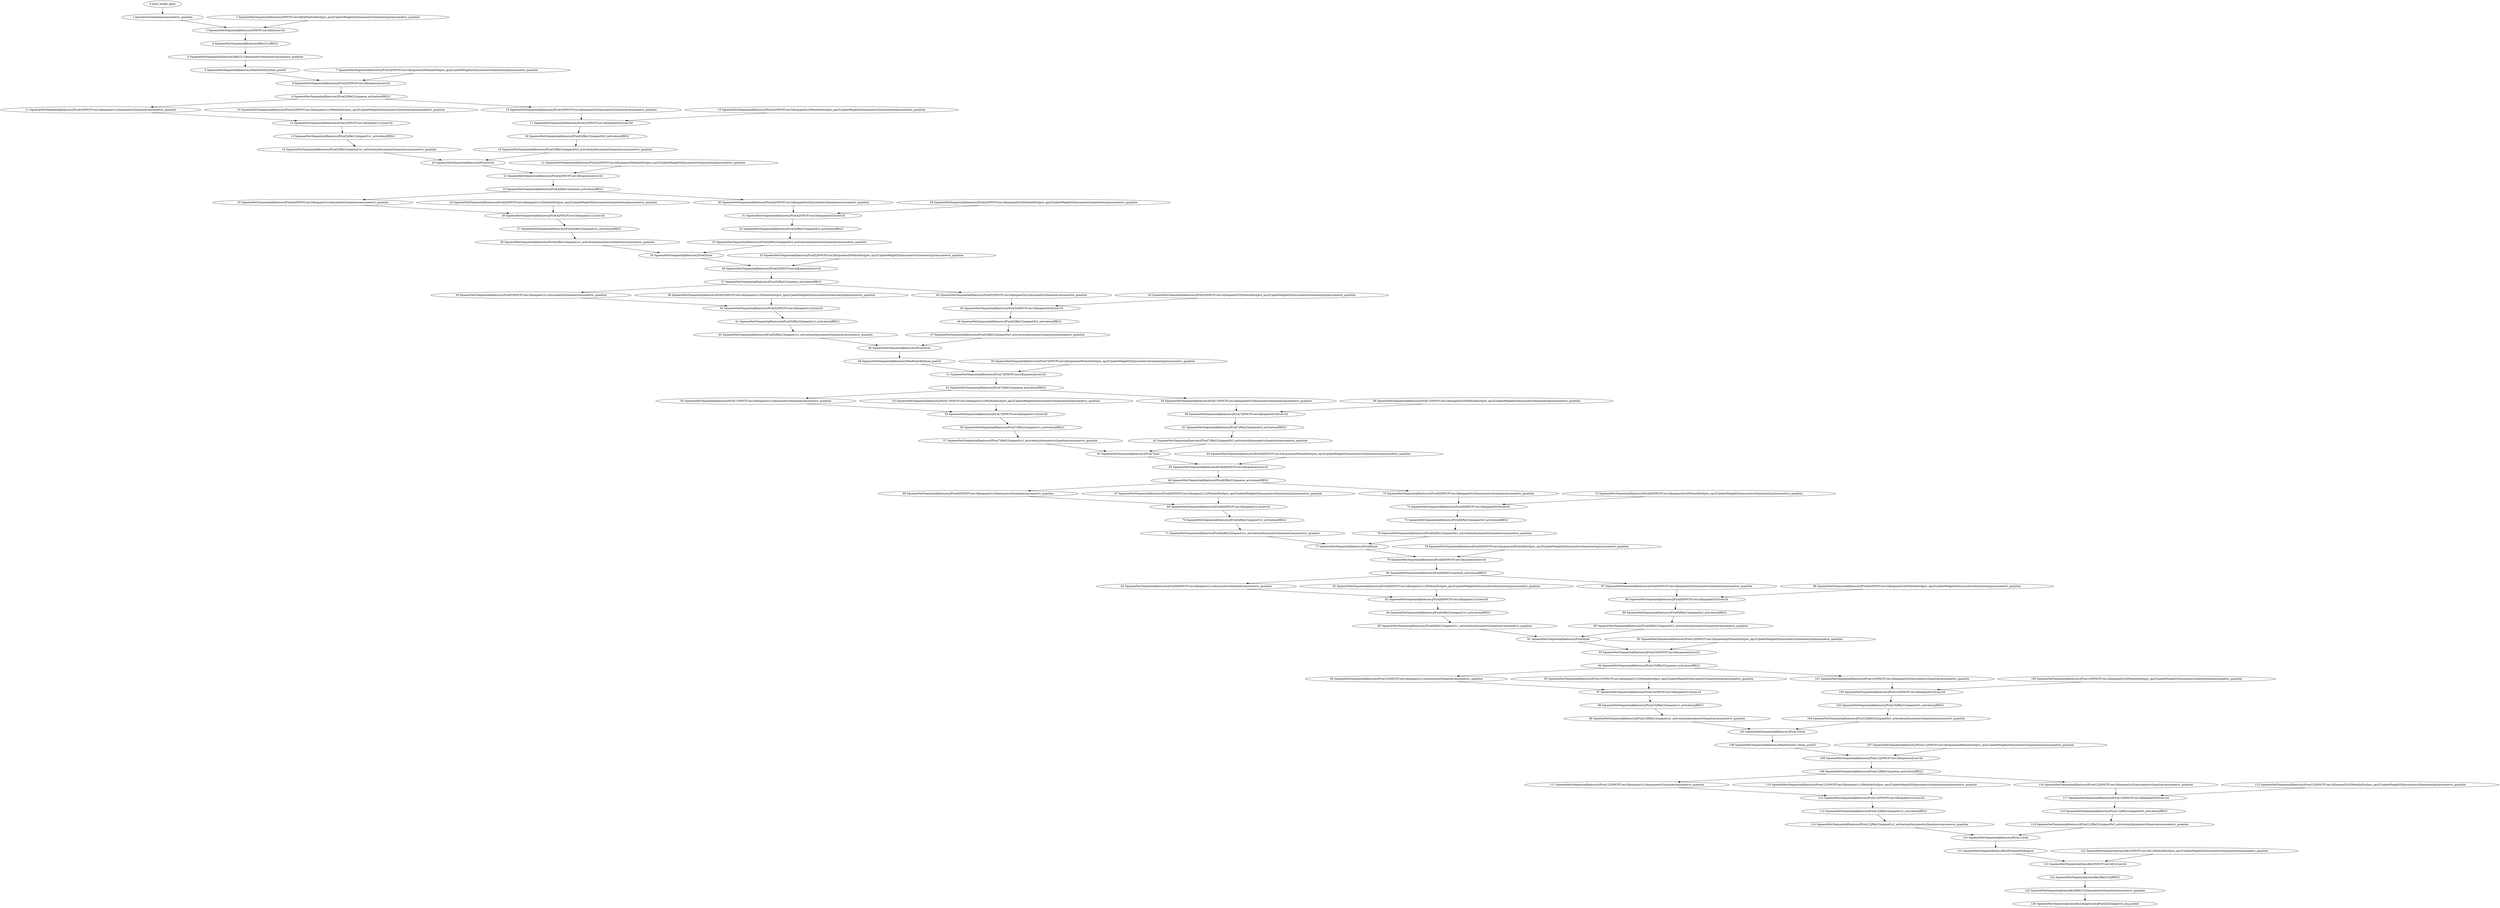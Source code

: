 strict digraph  {
"0 /nncf_model_input" [id=0, scope="", type=nncf_model_input];
"1 AsymmetricQuantizer/asymmetric_quantize" [id=1, scope=AsymmetricQuantizer, type=asymmetric_quantize];
"2 SqueezeNet/Sequential[features]/NNCFConv2d[0]/ModuleDict[pre_ops]/UpdateWeight[0]/AsymmetricQuantizer[op]/asymmetric_quantize" [id=2, scope="SqueezeNet/Sequential[features]/NNCFConv2d[0]/ModuleDict[pre_ops]/UpdateWeight[0]/AsymmetricQuantizer[op]", type=asymmetric_quantize];
"3 SqueezeNet/Sequential[features]/NNCFConv2d[0]/conv2d" [id=3, scope="SqueezeNet/Sequential[features]/NNCFConv2d[0]", type=conv2d];
"4 SqueezeNet/Sequential[features]/ReLU[1]/RELU" [id=4, scope="SqueezeNet/Sequential[features]/ReLU[1]", type=RELU];
"5 SqueezeNet/Sequential[features]/ReLU[1]/AsymmetricQuantizer/asymmetric_quantize" [id=5, scope="SqueezeNet/Sequential[features]/ReLU[1]/AsymmetricQuantizer", type=asymmetric_quantize];
"6 SqueezeNet/Sequential[features]/MaxPool2d[2]/max_pool2d" [id=6, scope="SqueezeNet/Sequential[features]/MaxPool2d[2]", type=max_pool2d];
"7 SqueezeNet/Sequential[features]/Fire[3]/NNCFConv2d[squeeze]/ModuleDict[pre_ops]/UpdateWeight[0]/AsymmetricQuantizer[op]/asymmetric_quantize" [id=7, scope="SqueezeNet/Sequential[features]/Fire[3]/NNCFConv2d[squeeze]/ModuleDict[pre_ops]/UpdateWeight[0]/AsymmetricQuantizer[op]", type=asymmetric_quantize];
"8 SqueezeNet/Sequential[features]/Fire[3]/NNCFConv2d[squeeze]/conv2d" [id=8, scope="SqueezeNet/Sequential[features]/Fire[3]/NNCFConv2d[squeeze]", type=conv2d];
"9 SqueezeNet/Sequential[features]/Fire[3]/ReLU[squeeze_activation]/RELU" [id=9, scope="SqueezeNet/Sequential[features]/Fire[3]/ReLU[squeeze_activation]", type=RELU];
"10 SqueezeNet/Sequential[features]/Fire[3]/NNCFConv2d[expand1x1]/ModuleDict[pre_ops]/UpdateWeight[0]/AsymmetricQuantizer[op]/asymmetric_quantize" [id=10, scope="SqueezeNet/Sequential[features]/Fire[3]/NNCFConv2d[expand1x1]/ModuleDict[pre_ops]/UpdateWeight[0]/AsymmetricQuantizer[op]", type=asymmetric_quantize];
"11 SqueezeNet/Sequential[features]/Fire[3]/NNCFConv2d[expand1x1]/AsymmetricQuantizer/asymmetric_quantize" [id=11, scope="SqueezeNet/Sequential[features]/Fire[3]/NNCFConv2d[expand1x1]/AsymmetricQuantizer", type=asymmetric_quantize];
"12 SqueezeNet/Sequential[features]/Fire[3]/NNCFConv2d[expand1x1]/conv2d" [id=12, scope="SqueezeNet/Sequential[features]/Fire[3]/NNCFConv2d[expand1x1]", type=conv2d];
"13 SqueezeNet/Sequential[features]/Fire[3]/ReLU[expand1x1_activation]/RELU" [id=13, scope="SqueezeNet/Sequential[features]/Fire[3]/ReLU[expand1x1_activation]", type=RELU];
"14 SqueezeNet/Sequential[features]/Fire[3]/ReLU[expand1x1_activation]/AsymmetricQuantizer/asymmetric_quantize" [id=14, scope="SqueezeNet/Sequential[features]/Fire[3]/ReLU[expand1x1_activation]/AsymmetricQuantizer", type=asymmetric_quantize];
"15 SqueezeNet/Sequential[features]/Fire[3]/NNCFConv2d[expand3x3]/ModuleDict[pre_ops]/UpdateWeight[0]/AsymmetricQuantizer[op]/asymmetric_quantize" [id=15, scope="SqueezeNet/Sequential[features]/Fire[3]/NNCFConv2d[expand3x3]/ModuleDict[pre_ops]/UpdateWeight[0]/AsymmetricQuantizer[op]", type=asymmetric_quantize];
"16 SqueezeNet/Sequential[features]/Fire[3]/NNCFConv2d[expand3x3]/AsymmetricQuantizer/asymmetric_quantize" [id=16, scope="SqueezeNet/Sequential[features]/Fire[3]/NNCFConv2d[expand3x3]/AsymmetricQuantizer", type=asymmetric_quantize];
"17 SqueezeNet/Sequential[features]/Fire[3]/NNCFConv2d[expand3x3]/conv2d" [id=17, scope="SqueezeNet/Sequential[features]/Fire[3]/NNCFConv2d[expand3x3]", type=conv2d];
"18 SqueezeNet/Sequential[features]/Fire[3]/ReLU[expand3x3_activation]/RELU" [id=18, scope="SqueezeNet/Sequential[features]/Fire[3]/ReLU[expand3x3_activation]", type=RELU];
"19 SqueezeNet/Sequential[features]/Fire[3]/ReLU[expand3x3_activation]/AsymmetricQuantizer/asymmetric_quantize" [id=19, scope="SqueezeNet/Sequential[features]/Fire[3]/ReLU[expand3x3_activation]/AsymmetricQuantizer", type=asymmetric_quantize];
"20 SqueezeNet/Sequential[features]/Fire[3]/cat" [id=20, scope="SqueezeNet/Sequential[features]/Fire[3]", type=cat];
"21 SqueezeNet/Sequential[features]/Fire[4]/NNCFConv2d[squeeze]/ModuleDict[pre_ops]/UpdateWeight[0]/AsymmetricQuantizer[op]/asymmetric_quantize" [id=21, scope="SqueezeNet/Sequential[features]/Fire[4]/NNCFConv2d[squeeze]/ModuleDict[pre_ops]/UpdateWeight[0]/AsymmetricQuantizer[op]", type=asymmetric_quantize];
"22 SqueezeNet/Sequential[features]/Fire[4]/NNCFConv2d[squeeze]/conv2d" [id=22, scope="SqueezeNet/Sequential[features]/Fire[4]/NNCFConv2d[squeeze]", type=conv2d];
"23 SqueezeNet/Sequential[features]/Fire[4]/ReLU[squeeze_activation]/RELU" [id=23, scope="SqueezeNet/Sequential[features]/Fire[4]/ReLU[squeeze_activation]", type=RELU];
"24 SqueezeNet/Sequential[features]/Fire[4]/NNCFConv2d[expand1x1]/ModuleDict[pre_ops]/UpdateWeight[0]/AsymmetricQuantizer[op]/asymmetric_quantize" [id=24, scope="SqueezeNet/Sequential[features]/Fire[4]/NNCFConv2d[expand1x1]/ModuleDict[pre_ops]/UpdateWeight[0]/AsymmetricQuantizer[op]", type=asymmetric_quantize];
"25 SqueezeNet/Sequential[features]/Fire[4]/NNCFConv2d[expand1x1]/AsymmetricQuantizer/asymmetric_quantize" [id=25, scope="SqueezeNet/Sequential[features]/Fire[4]/NNCFConv2d[expand1x1]/AsymmetricQuantizer", type=asymmetric_quantize];
"26 SqueezeNet/Sequential[features]/Fire[4]/NNCFConv2d[expand1x1]/conv2d" [id=26, scope="SqueezeNet/Sequential[features]/Fire[4]/NNCFConv2d[expand1x1]", type=conv2d];
"27 SqueezeNet/Sequential[features]/Fire[4]/ReLU[expand1x1_activation]/RELU" [id=27, scope="SqueezeNet/Sequential[features]/Fire[4]/ReLU[expand1x1_activation]", type=RELU];
"28 SqueezeNet/Sequential[features]/Fire[4]/ReLU[expand1x1_activation]/AsymmetricQuantizer/asymmetric_quantize" [id=28, scope="SqueezeNet/Sequential[features]/Fire[4]/ReLU[expand1x1_activation]/AsymmetricQuantizer", type=asymmetric_quantize];
"29 SqueezeNet/Sequential[features]/Fire[4]/NNCFConv2d[expand3x3]/ModuleDict[pre_ops]/UpdateWeight[0]/AsymmetricQuantizer[op]/asymmetric_quantize" [id=29, scope="SqueezeNet/Sequential[features]/Fire[4]/NNCFConv2d[expand3x3]/ModuleDict[pre_ops]/UpdateWeight[0]/AsymmetricQuantizer[op]", type=asymmetric_quantize];
"30 SqueezeNet/Sequential[features]/Fire[4]/NNCFConv2d[expand3x3]/AsymmetricQuantizer/asymmetric_quantize" [id=30, scope="SqueezeNet/Sequential[features]/Fire[4]/NNCFConv2d[expand3x3]/AsymmetricQuantizer", type=asymmetric_quantize];
"31 SqueezeNet/Sequential[features]/Fire[4]/NNCFConv2d[expand3x3]/conv2d" [id=31, scope="SqueezeNet/Sequential[features]/Fire[4]/NNCFConv2d[expand3x3]", type=conv2d];
"32 SqueezeNet/Sequential[features]/Fire[4]/ReLU[expand3x3_activation]/RELU" [id=32, scope="SqueezeNet/Sequential[features]/Fire[4]/ReLU[expand3x3_activation]", type=RELU];
"33 SqueezeNet/Sequential[features]/Fire[4]/ReLU[expand3x3_activation]/AsymmetricQuantizer/asymmetric_quantize" [id=33, scope="SqueezeNet/Sequential[features]/Fire[4]/ReLU[expand3x3_activation]/AsymmetricQuantizer", type=asymmetric_quantize];
"34 SqueezeNet/Sequential[features]/Fire[4]/cat" [id=34, scope="SqueezeNet/Sequential[features]/Fire[4]", type=cat];
"35 SqueezeNet/Sequential[features]/Fire[5]/NNCFConv2d[squeeze]/ModuleDict[pre_ops]/UpdateWeight[0]/AsymmetricQuantizer[op]/asymmetric_quantize" [id=35, scope="SqueezeNet/Sequential[features]/Fire[5]/NNCFConv2d[squeeze]/ModuleDict[pre_ops]/UpdateWeight[0]/AsymmetricQuantizer[op]", type=asymmetric_quantize];
"36 SqueezeNet/Sequential[features]/Fire[5]/NNCFConv2d[squeeze]/conv2d" [id=36, scope="SqueezeNet/Sequential[features]/Fire[5]/NNCFConv2d[squeeze]", type=conv2d];
"37 SqueezeNet/Sequential[features]/Fire[5]/ReLU[squeeze_activation]/RELU" [id=37, scope="SqueezeNet/Sequential[features]/Fire[5]/ReLU[squeeze_activation]", type=RELU];
"38 SqueezeNet/Sequential[features]/Fire[5]/NNCFConv2d[expand1x1]/ModuleDict[pre_ops]/UpdateWeight[0]/AsymmetricQuantizer[op]/asymmetric_quantize" [id=38, scope="SqueezeNet/Sequential[features]/Fire[5]/NNCFConv2d[expand1x1]/ModuleDict[pre_ops]/UpdateWeight[0]/AsymmetricQuantizer[op]", type=asymmetric_quantize];
"39 SqueezeNet/Sequential[features]/Fire[5]/NNCFConv2d[expand1x1]/AsymmetricQuantizer/asymmetric_quantize" [id=39, scope="SqueezeNet/Sequential[features]/Fire[5]/NNCFConv2d[expand1x1]/AsymmetricQuantizer", type=asymmetric_quantize];
"40 SqueezeNet/Sequential[features]/Fire[5]/NNCFConv2d[expand1x1]/conv2d" [id=40, scope="SqueezeNet/Sequential[features]/Fire[5]/NNCFConv2d[expand1x1]", type=conv2d];
"41 SqueezeNet/Sequential[features]/Fire[5]/ReLU[expand1x1_activation]/RELU" [id=41, scope="SqueezeNet/Sequential[features]/Fire[5]/ReLU[expand1x1_activation]", type=RELU];
"42 SqueezeNet/Sequential[features]/Fire[5]/ReLU[expand1x1_activation]/AsymmetricQuantizer/asymmetric_quantize" [id=42, scope="SqueezeNet/Sequential[features]/Fire[5]/ReLU[expand1x1_activation]/AsymmetricQuantizer", type=asymmetric_quantize];
"43 SqueezeNet/Sequential[features]/Fire[5]/NNCFConv2d[expand3x3]/ModuleDict[pre_ops]/UpdateWeight[0]/AsymmetricQuantizer[op]/asymmetric_quantize" [id=43, scope="SqueezeNet/Sequential[features]/Fire[5]/NNCFConv2d[expand3x3]/ModuleDict[pre_ops]/UpdateWeight[0]/AsymmetricQuantizer[op]", type=asymmetric_quantize];
"44 SqueezeNet/Sequential[features]/Fire[5]/NNCFConv2d[expand3x3]/AsymmetricQuantizer/asymmetric_quantize" [id=44, scope="SqueezeNet/Sequential[features]/Fire[5]/NNCFConv2d[expand3x3]/AsymmetricQuantizer", type=asymmetric_quantize];
"45 SqueezeNet/Sequential[features]/Fire[5]/NNCFConv2d[expand3x3]/conv2d" [id=45, scope="SqueezeNet/Sequential[features]/Fire[5]/NNCFConv2d[expand3x3]", type=conv2d];
"46 SqueezeNet/Sequential[features]/Fire[5]/ReLU[expand3x3_activation]/RELU" [id=46, scope="SqueezeNet/Sequential[features]/Fire[5]/ReLU[expand3x3_activation]", type=RELU];
"47 SqueezeNet/Sequential[features]/Fire[5]/ReLU[expand3x3_activation]/AsymmetricQuantizer/asymmetric_quantize" [id=47, scope="SqueezeNet/Sequential[features]/Fire[5]/ReLU[expand3x3_activation]/AsymmetricQuantizer", type=asymmetric_quantize];
"48 SqueezeNet/Sequential[features]/Fire[5]/cat" [id=48, scope="SqueezeNet/Sequential[features]/Fire[5]", type=cat];
"49 SqueezeNet/Sequential[features]/MaxPool2d[6]/max_pool2d" [id=49, scope="SqueezeNet/Sequential[features]/MaxPool2d[6]", type=max_pool2d];
"50 SqueezeNet/Sequential[features]/Fire[7]/NNCFConv2d[squeeze]/ModuleDict[pre_ops]/UpdateWeight[0]/AsymmetricQuantizer[op]/asymmetric_quantize" [id=50, scope="SqueezeNet/Sequential[features]/Fire[7]/NNCFConv2d[squeeze]/ModuleDict[pre_ops]/UpdateWeight[0]/AsymmetricQuantizer[op]", type=asymmetric_quantize];
"51 SqueezeNet/Sequential[features]/Fire[7]/NNCFConv2d[squeeze]/conv2d" [id=51, scope="SqueezeNet/Sequential[features]/Fire[7]/NNCFConv2d[squeeze]", type=conv2d];
"52 SqueezeNet/Sequential[features]/Fire[7]/ReLU[squeeze_activation]/RELU" [id=52, scope="SqueezeNet/Sequential[features]/Fire[7]/ReLU[squeeze_activation]", type=RELU];
"53 SqueezeNet/Sequential[features]/Fire[7]/NNCFConv2d[expand1x1]/ModuleDict[pre_ops]/UpdateWeight[0]/AsymmetricQuantizer[op]/asymmetric_quantize" [id=53, scope="SqueezeNet/Sequential[features]/Fire[7]/NNCFConv2d[expand1x1]/ModuleDict[pre_ops]/UpdateWeight[0]/AsymmetricQuantizer[op]", type=asymmetric_quantize];
"54 SqueezeNet/Sequential[features]/Fire[7]/NNCFConv2d[expand1x1]/AsymmetricQuantizer/asymmetric_quantize" [id=54, scope="SqueezeNet/Sequential[features]/Fire[7]/NNCFConv2d[expand1x1]/AsymmetricQuantizer", type=asymmetric_quantize];
"55 SqueezeNet/Sequential[features]/Fire[7]/NNCFConv2d[expand1x1]/conv2d" [id=55, scope="SqueezeNet/Sequential[features]/Fire[7]/NNCFConv2d[expand1x1]", type=conv2d];
"56 SqueezeNet/Sequential[features]/Fire[7]/ReLU[expand1x1_activation]/RELU" [id=56, scope="SqueezeNet/Sequential[features]/Fire[7]/ReLU[expand1x1_activation]", type=RELU];
"57 SqueezeNet/Sequential[features]/Fire[7]/ReLU[expand1x1_activation]/AsymmetricQuantizer/asymmetric_quantize" [id=57, scope="SqueezeNet/Sequential[features]/Fire[7]/ReLU[expand1x1_activation]/AsymmetricQuantizer", type=asymmetric_quantize];
"58 SqueezeNet/Sequential[features]/Fire[7]/NNCFConv2d[expand3x3]/ModuleDict[pre_ops]/UpdateWeight[0]/AsymmetricQuantizer[op]/asymmetric_quantize" [id=58, scope="SqueezeNet/Sequential[features]/Fire[7]/NNCFConv2d[expand3x3]/ModuleDict[pre_ops]/UpdateWeight[0]/AsymmetricQuantizer[op]", type=asymmetric_quantize];
"59 SqueezeNet/Sequential[features]/Fire[7]/NNCFConv2d[expand3x3]/AsymmetricQuantizer/asymmetric_quantize" [id=59, scope="SqueezeNet/Sequential[features]/Fire[7]/NNCFConv2d[expand3x3]/AsymmetricQuantizer", type=asymmetric_quantize];
"60 SqueezeNet/Sequential[features]/Fire[7]/NNCFConv2d[expand3x3]/conv2d" [id=60, scope="SqueezeNet/Sequential[features]/Fire[7]/NNCFConv2d[expand3x3]", type=conv2d];
"61 SqueezeNet/Sequential[features]/Fire[7]/ReLU[expand3x3_activation]/RELU" [id=61, scope="SqueezeNet/Sequential[features]/Fire[7]/ReLU[expand3x3_activation]", type=RELU];
"62 SqueezeNet/Sequential[features]/Fire[7]/ReLU[expand3x3_activation]/AsymmetricQuantizer/asymmetric_quantize" [id=62, scope="SqueezeNet/Sequential[features]/Fire[7]/ReLU[expand3x3_activation]/AsymmetricQuantizer", type=asymmetric_quantize];
"63 SqueezeNet/Sequential[features]/Fire[7]/cat" [id=63, scope="SqueezeNet/Sequential[features]/Fire[7]", type=cat];
"64 SqueezeNet/Sequential[features]/Fire[8]/NNCFConv2d[squeeze]/ModuleDict[pre_ops]/UpdateWeight[0]/AsymmetricQuantizer[op]/asymmetric_quantize" [id=64, scope="SqueezeNet/Sequential[features]/Fire[8]/NNCFConv2d[squeeze]/ModuleDict[pre_ops]/UpdateWeight[0]/AsymmetricQuantizer[op]", type=asymmetric_quantize];
"65 SqueezeNet/Sequential[features]/Fire[8]/NNCFConv2d[squeeze]/conv2d" [id=65, scope="SqueezeNet/Sequential[features]/Fire[8]/NNCFConv2d[squeeze]", type=conv2d];
"66 SqueezeNet/Sequential[features]/Fire[8]/ReLU[squeeze_activation]/RELU" [id=66, scope="SqueezeNet/Sequential[features]/Fire[8]/ReLU[squeeze_activation]", type=RELU];
"67 SqueezeNet/Sequential[features]/Fire[8]/NNCFConv2d[expand1x1]/ModuleDict[pre_ops]/UpdateWeight[0]/AsymmetricQuantizer[op]/asymmetric_quantize" [id=67, scope="SqueezeNet/Sequential[features]/Fire[8]/NNCFConv2d[expand1x1]/ModuleDict[pre_ops]/UpdateWeight[0]/AsymmetricQuantizer[op]", type=asymmetric_quantize];
"68 SqueezeNet/Sequential[features]/Fire[8]/NNCFConv2d[expand1x1]/AsymmetricQuantizer/asymmetric_quantize" [id=68, scope="SqueezeNet/Sequential[features]/Fire[8]/NNCFConv2d[expand1x1]/AsymmetricQuantizer", type=asymmetric_quantize];
"69 SqueezeNet/Sequential[features]/Fire[8]/NNCFConv2d[expand1x1]/conv2d" [id=69, scope="SqueezeNet/Sequential[features]/Fire[8]/NNCFConv2d[expand1x1]", type=conv2d];
"70 SqueezeNet/Sequential[features]/Fire[8]/ReLU[expand1x1_activation]/RELU" [id=70, scope="SqueezeNet/Sequential[features]/Fire[8]/ReLU[expand1x1_activation]", type=RELU];
"71 SqueezeNet/Sequential[features]/Fire[8]/ReLU[expand1x1_activation]/AsymmetricQuantizer/asymmetric_quantize" [id=71, scope="SqueezeNet/Sequential[features]/Fire[8]/ReLU[expand1x1_activation]/AsymmetricQuantizer", type=asymmetric_quantize];
"72 SqueezeNet/Sequential[features]/Fire[8]/NNCFConv2d[expand3x3]/ModuleDict[pre_ops]/UpdateWeight[0]/AsymmetricQuantizer[op]/asymmetric_quantize" [id=72, scope="SqueezeNet/Sequential[features]/Fire[8]/NNCFConv2d[expand3x3]/ModuleDict[pre_ops]/UpdateWeight[0]/AsymmetricQuantizer[op]", type=asymmetric_quantize];
"73 SqueezeNet/Sequential[features]/Fire[8]/NNCFConv2d[expand3x3]/AsymmetricQuantizer/asymmetric_quantize" [id=73, scope="SqueezeNet/Sequential[features]/Fire[8]/NNCFConv2d[expand3x3]/AsymmetricQuantizer", type=asymmetric_quantize];
"74 SqueezeNet/Sequential[features]/Fire[8]/NNCFConv2d[expand3x3]/conv2d" [id=74, scope="SqueezeNet/Sequential[features]/Fire[8]/NNCFConv2d[expand3x3]", type=conv2d];
"75 SqueezeNet/Sequential[features]/Fire[8]/ReLU[expand3x3_activation]/RELU" [id=75, scope="SqueezeNet/Sequential[features]/Fire[8]/ReLU[expand3x3_activation]", type=RELU];
"76 SqueezeNet/Sequential[features]/Fire[8]/ReLU[expand3x3_activation]/AsymmetricQuantizer/asymmetric_quantize" [id=76, scope="SqueezeNet/Sequential[features]/Fire[8]/ReLU[expand3x3_activation]/AsymmetricQuantizer", type=asymmetric_quantize];
"77 SqueezeNet/Sequential[features]/Fire[8]/cat" [id=77, scope="SqueezeNet/Sequential[features]/Fire[8]", type=cat];
"78 SqueezeNet/Sequential[features]/Fire[9]/NNCFConv2d[squeeze]/ModuleDict[pre_ops]/UpdateWeight[0]/AsymmetricQuantizer[op]/asymmetric_quantize" [id=78, scope="SqueezeNet/Sequential[features]/Fire[9]/NNCFConv2d[squeeze]/ModuleDict[pre_ops]/UpdateWeight[0]/AsymmetricQuantizer[op]", type=asymmetric_quantize];
"79 SqueezeNet/Sequential[features]/Fire[9]/NNCFConv2d[squeeze]/conv2d" [id=79, scope="SqueezeNet/Sequential[features]/Fire[9]/NNCFConv2d[squeeze]", type=conv2d];
"80 SqueezeNet/Sequential[features]/Fire[9]/ReLU[squeeze_activation]/RELU" [id=80, scope="SqueezeNet/Sequential[features]/Fire[9]/ReLU[squeeze_activation]", type=RELU];
"81 SqueezeNet/Sequential[features]/Fire[9]/NNCFConv2d[expand1x1]/ModuleDict[pre_ops]/UpdateWeight[0]/AsymmetricQuantizer[op]/asymmetric_quantize" [id=81, scope="SqueezeNet/Sequential[features]/Fire[9]/NNCFConv2d[expand1x1]/ModuleDict[pre_ops]/UpdateWeight[0]/AsymmetricQuantizer[op]", type=asymmetric_quantize];
"82 SqueezeNet/Sequential[features]/Fire[9]/NNCFConv2d[expand1x1]/AsymmetricQuantizer/asymmetric_quantize" [id=82, scope="SqueezeNet/Sequential[features]/Fire[9]/NNCFConv2d[expand1x1]/AsymmetricQuantizer", type=asymmetric_quantize];
"83 SqueezeNet/Sequential[features]/Fire[9]/NNCFConv2d[expand1x1]/conv2d" [id=83, scope="SqueezeNet/Sequential[features]/Fire[9]/NNCFConv2d[expand1x1]", type=conv2d];
"84 SqueezeNet/Sequential[features]/Fire[9]/ReLU[expand1x1_activation]/RELU" [id=84, scope="SqueezeNet/Sequential[features]/Fire[9]/ReLU[expand1x1_activation]", type=RELU];
"85 SqueezeNet/Sequential[features]/Fire[9]/ReLU[expand1x1_activation]/AsymmetricQuantizer/asymmetric_quantize" [id=85, scope="SqueezeNet/Sequential[features]/Fire[9]/ReLU[expand1x1_activation]/AsymmetricQuantizer", type=asymmetric_quantize];
"86 SqueezeNet/Sequential[features]/Fire[9]/NNCFConv2d[expand3x3]/ModuleDict[pre_ops]/UpdateWeight[0]/AsymmetricQuantizer[op]/asymmetric_quantize" [id=86, scope="SqueezeNet/Sequential[features]/Fire[9]/NNCFConv2d[expand3x3]/ModuleDict[pre_ops]/UpdateWeight[0]/AsymmetricQuantizer[op]", type=asymmetric_quantize];
"87 SqueezeNet/Sequential[features]/Fire[9]/NNCFConv2d[expand3x3]/AsymmetricQuantizer/asymmetric_quantize" [id=87, scope="SqueezeNet/Sequential[features]/Fire[9]/NNCFConv2d[expand3x3]/AsymmetricQuantizer", type=asymmetric_quantize];
"88 SqueezeNet/Sequential[features]/Fire[9]/NNCFConv2d[expand3x3]/conv2d" [id=88, scope="SqueezeNet/Sequential[features]/Fire[9]/NNCFConv2d[expand3x3]", type=conv2d];
"89 SqueezeNet/Sequential[features]/Fire[9]/ReLU[expand3x3_activation]/RELU" [id=89, scope="SqueezeNet/Sequential[features]/Fire[9]/ReLU[expand3x3_activation]", type=RELU];
"90 SqueezeNet/Sequential[features]/Fire[9]/ReLU[expand3x3_activation]/AsymmetricQuantizer/asymmetric_quantize" [id=90, scope="SqueezeNet/Sequential[features]/Fire[9]/ReLU[expand3x3_activation]/AsymmetricQuantizer", type=asymmetric_quantize];
"91 SqueezeNet/Sequential[features]/Fire[9]/cat" [id=91, scope="SqueezeNet/Sequential[features]/Fire[9]", type=cat];
"92 SqueezeNet/Sequential[features]/Fire[10]/NNCFConv2d[squeeze]/ModuleDict[pre_ops]/UpdateWeight[0]/AsymmetricQuantizer[op]/asymmetric_quantize" [id=92, scope="SqueezeNet/Sequential[features]/Fire[10]/NNCFConv2d[squeeze]/ModuleDict[pre_ops]/UpdateWeight[0]/AsymmetricQuantizer[op]", type=asymmetric_quantize];
"93 SqueezeNet/Sequential[features]/Fire[10]/NNCFConv2d[squeeze]/conv2d" [id=93, scope="SqueezeNet/Sequential[features]/Fire[10]/NNCFConv2d[squeeze]", type=conv2d];
"94 SqueezeNet/Sequential[features]/Fire[10]/ReLU[squeeze_activation]/RELU" [id=94, scope="SqueezeNet/Sequential[features]/Fire[10]/ReLU[squeeze_activation]", type=RELU];
"95 SqueezeNet/Sequential[features]/Fire[10]/NNCFConv2d[expand1x1]/ModuleDict[pre_ops]/UpdateWeight[0]/AsymmetricQuantizer[op]/asymmetric_quantize" [id=95, scope="SqueezeNet/Sequential[features]/Fire[10]/NNCFConv2d[expand1x1]/ModuleDict[pre_ops]/UpdateWeight[0]/AsymmetricQuantizer[op]", type=asymmetric_quantize];
"96 SqueezeNet/Sequential[features]/Fire[10]/NNCFConv2d[expand1x1]/AsymmetricQuantizer/asymmetric_quantize" [id=96, scope="SqueezeNet/Sequential[features]/Fire[10]/NNCFConv2d[expand1x1]/AsymmetricQuantizer", type=asymmetric_quantize];
"97 SqueezeNet/Sequential[features]/Fire[10]/NNCFConv2d[expand1x1]/conv2d" [id=97, scope="SqueezeNet/Sequential[features]/Fire[10]/NNCFConv2d[expand1x1]", type=conv2d];
"98 SqueezeNet/Sequential[features]/Fire[10]/ReLU[expand1x1_activation]/RELU" [id=98, scope="SqueezeNet/Sequential[features]/Fire[10]/ReLU[expand1x1_activation]", type=RELU];
"99 SqueezeNet/Sequential[features]/Fire[10]/ReLU[expand1x1_activation]/AsymmetricQuantizer/asymmetric_quantize" [id=99, scope="SqueezeNet/Sequential[features]/Fire[10]/ReLU[expand1x1_activation]/AsymmetricQuantizer", type=asymmetric_quantize];
"100 SqueezeNet/Sequential[features]/Fire[10]/NNCFConv2d[expand3x3]/ModuleDict[pre_ops]/UpdateWeight[0]/AsymmetricQuantizer[op]/asymmetric_quantize" [id=100, scope="SqueezeNet/Sequential[features]/Fire[10]/NNCFConv2d[expand3x3]/ModuleDict[pre_ops]/UpdateWeight[0]/AsymmetricQuantizer[op]", type=asymmetric_quantize];
"101 SqueezeNet/Sequential[features]/Fire[10]/NNCFConv2d[expand3x3]/AsymmetricQuantizer/asymmetric_quantize" [id=101, scope="SqueezeNet/Sequential[features]/Fire[10]/NNCFConv2d[expand3x3]/AsymmetricQuantizer", type=asymmetric_quantize];
"102 SqueezeNet/Sequential[features]/Fire[10]/NNCFConv2d[expand3x3]/conv2d" [id=102, scope="SqueezeNet/Sequential[features]/Fire[10]/NNCFConv2d[expand3x3]", type=conv2d];
"103 SqueezeNet/Sequential[features]/Fire[10]/ReLU[expand3x3_activation]/RELU" [id=103, scope="SqueezeNet/Sequential[features]/Fire[10]/ReLU[expand3x3_activation]", type=RELU];
"104 SqueezeNet/Sequential[features]/Fire[10]/ReLU[expand3x3_activation]/AsymmetricQuantizer/asymmetric_quantize" [id=104, scope="SqueezeNet/Sequential[features]/Fire[10]/ReLU[expand3x3_activation]/AsymmetricQuantizer", type=asymmetric_quantize];
"105 SqueezeNet/Sequential[features]/Fire[10]/cat" [id=105, scope="SqueezeNet/Sequential[features]/Fire[10]", type=cat];
"106 SqueezeNet/Sequential[features]/MaxPool2d[11]/max_pool2d" [id=106, scope="SqueezeNet/Sequential[features]/MaxPool2d[11]", type=max_pool2d];
"107 SqueezeNet/Sequential[features]/Fire[12]/NNCFConv2d[squeeze]/ModuleDict[pre_ops]/UpdateWeight[0]/AsymmetricQuantizer[op]/asymmetric_quantize" [id=107, scope="SqueezeNet/Sequential[features]/Fire[12]/NNCFConv2d[squeeze]/ModuleDict[pre_ops]/UpdateWeight[0]/AsymmetricQuantizer[op]", type=asymmetric_quantize];
"108 SqueezeNet/Sequential[features]/Fire[12]/NNCFConv2d[squeeze]/conv2d" [id=108, scope="SqueezeNet/Sequential[features]/Fire[12]/NNCFConv2d[squeeze]", type=conv2d];
"109 SqueezeNet/Sequential[features]/Fire[12]/ReLU[squeeze_activation]/RELU" [id=109, scope="SqueezeNet/Sequential[features]/Fire[12]/ReLU[squeeze_activation]", type=RELU];
"110 SqueezeNet/Sequential[features]/Fire[12]/NNCFConv2d[expand1x1]/ModuleDict[pre_ops]/UpdateWeight[0]/AsymmetricQuantizer[op]/asymmetric_quantize" [id=110, scope="SqueezeNet/Sequential[features]/Fire[12]/NNCFConv2d[expand1x1]/ModuleDict[pre_ops]/UpdateWeight[0]/AsymmetricQuantizer[op]", type=asymmetric_quantize];
"111 SqueezeNet/Sequential[features]/Fire[12]/NNCFConv2d[expand1x1]/AsymmetricQuantizer/asymmetric_quantize" [id=111, scope="SqueezeNet/Sequential[features]/Fire[12]/NNCFConv2d[expand1x1]/AsymmetricQuantizer", type=asymmetric_quantize];
"112 SqueezeNet/Sequential[features]/Fire[12]/NNCFConv2d[expand1x1]/conv2d" [id=112, scope="SqueezeNet/Sequential[features]/Fire[12]/NNCFConv2d[expand1x1]", type=conv2d];
"113 SqueezeNet/Sequential[features]/Fire[12]/ReLU[expand1x1_activation]/RELU" [id=113, scope="SqueezeNet/Sequential[features]/Fire[12]/ReLU[expand1x1_activation]", type=RELU];
"114 SqueezeNet/Sequential[features]/Fire[12]/ReLU[expand1x1_activation]/AsymmetricQuantizer/asymmetric_quantize" [id=114, scope="SqueezeNet/Sequential[features]/Fire[12]/ReLU[expand1x1_activation]/AsymmetricQuantizer", type=asymmetric_quantize];
"115 SqueezeNet/Sequential[features]/Fire[12]/NNCFConv2d[expand3x3]/ModuleDict[pre_ops]/UpdateWeight[0]/AsymmetricQuantizer[op]/asymmetric_quantize" [id=115, scope="SqueezeNet/Sequential[features]/Fire[12]/NNCFConv2d[expand3x3]/ModuleDict[pre_ops]/UpdateWeight[0]/AsymmetricQuantizer[op]", type=asymmetric_quantize];
"116 SqueezeNet/Sequential[features]/Fire[12]/NNCFConv2d[expand3x3]/AsymmetricQuantizer/asymmetric_quantize" [id=116, scope="SqueezeNet/Sequential[features]/Fire[12]/NNCFConv2d[expand3x3]/AsymmetricQuantizer", type=asymmetric_quantize];
"117 SqueezeNet/Sequential[features]/Fire[12]/NNCFConv2d[expand3x3]/conv2d" [id=117, scope="SqueezeNet/Sequential[features]/Fire[12]/NNCFConv2d[expand3x3]", type=conv2d];
"118 SqueezeNet/Sequential[features]/Fire[12]/ReLU[expand3x3_activation]/RELU" [id=118, scope="SqueezeNet/Sequential[features]/Fire[12]/ReLU[expand3x3_activation]", type=RELU];
"119 SqueezeNet/Sequential[features]/Fire[12]/ReLU[expand3x3_activation]/AsymmetricQuantizer/asymmetric_quantize" [id=119, scope="SqueezeNet/Sequential[features]/Fire[12]/ReLU[expand3x3_activation]/AsymmetricQuantizer", type=asymmetric_quantize];
"120 SqueezeNet/Sequential[features]/Fire[12]/cat" [id=120, scope="SqueezeNet/Sequential[features]/Fire[12]", type=cat];
"121 SqueezeNet/Sequential[classifier]/Dropout[0]/dropout" [id=121, scope="SqueezeNet/Sequential[classifier]/Dropout[0]", type=dropout];
"122 SqueezeNet/Sequential[classifier]/NNCFConv2d[1]/ModuleDict[pre_ops]/UpdateWeight[0]/AsymmetricQuantizer[op]/asymmetric_quantize" [id=122, scope="SqueezeNet/Sequential[classifier]/NNCFConv2d[1]/ModuleDict[pre_ops]/UpdateWeight[0]/AsymmetricQuantizer[op]", type=asymmetric_quantize];
"123 SqueezeNet/Sequential[classifier]/NNCFConv2d[1]/conv2d" [id=123, scope="SqueezeNet/Sequential[classifier]/NNCFConv2d[1]", type=conv2d];
"124 SqueezeNet/Sequential[classifier]/ReLU[2]/RELU" [id=124, scope="SqueezeNet/Sequential[classifier]/ReLU[2]", type=RELU];
"125 SqueezeNet/Sequential[classifier]/ReLU[2]/AsymmetricQuantizer/asymmetric_quantize" [id=125, scope="SqueezeNet/Sequential[classifier]/ReLU[2]/AsymmetricQuantizer", type=asymmetric_quantize];
"126 SqueezeNet/Sequential[classifier]/AdaptiveAvgPool2d[3]/adaptive_avg_pool2d" [id=126, scope="SqueezeNet/Sequential[classifier]/AdaptiveAvgPool2d[3]", type=adaptive_avg_pool2d];
"0 /nncf_model_input" -> "1 AsymmetricQuantizer/asymmetric_quantize";
"1 AsymmetricQuantizer/asymmetric_quantize" -> "3 SqueezeNet/Sequential[features]/NNCFConv2d[0]/conv2d";
"2 SqueezeNet/Sequential[features]/NNCFConv2d[0]/ModuleDict[pre_ops]/UpdateWeight[0]/AsymmetricQuantizer[op]/asymmetric_quantize" -> "3 SqueezeNet/Sequential[features]/NNCFConv2d[0]/conv2d";
"3 SqueezeNet/Sequential[features]/NNCFConv2d[0]/conv2d" -> "4 SqueezeNet/Sequential[features]/ReLU[1]/RELU";
"4 SqueezeNet/Sequential[features]/ReLU[1]/RELU" -> "5 SqueezeNet/Sequential[features]/ReLU[1]/AsymmetricQuantizer/asymmetric_quantize";
"5 SqueezeNet/Sequential[features]/ReLU[1]/AsymmetricQuantizer/asymmetric_quantize" -> "6 SqueezeNet/Sequential[features]/MaxPool2d[2]/max_pool2d";
"6 SqueezeNet/Sequential[features]/MaxPool2d[2]/max_pool2d" -> "8 SqueezeNet/Sequential[features]/Fire[3]/NNCFConv2d[squeeze]/conv2d";
"7 SqueezeNet/Sequential[features]/Fire[3]/NNCFConv2d[squeeze]/ModuleDict[pre_ops]/UpdateWeight[0]/AsymmetricQuantizer[op]/asymmetric_quantize" -> "8 SqueezeNet/Sequential[features]/Fire[3]/NNCFConv2d[squeeze]/conv2d";
"8 SqueezeNet/Sequential[features]/Fire[3]/NNCFConv2d[squeeze]/conv2d" -> "9 SqueezeNet/Sequential[features]/Fire[3]/ReLU[squeeze_activation]/RELU";
"9 SqueezeNet/Sequential[features]/Fire[3]/ReLU[squeeze_activation]/RELU" -> "11 SqueezeNet/Sequential[features]/Fire[3]/NNCFConv2d[expand1x1]/AsymmetricQuantizer/asymmetric_quantize";
"9 SqueezeNet/Sequential[features]/Fire[3]/ReLU[squeeze_activation]/RELU" -> "16 SqueezeNet/Sequential[features]/Fire[3]/NNCFConv2d[expand3x3]/AsymmetricQuantizer/asymmetric_quantize";
"10 SqueezeNet/Sequential[features]/Fire[3]/NNCFConv2d[expand1x1]/ModuleDict[pre_ops]/UpdateWeight[0]/AsymmetricQuantizer[op]/asymmetric_quantize" -> "12 SqueezeNet/Sequential[features]/Fire[3]/NNCFConv2d[expand1x1]/conv2d";
"11 SqueezeNet/Sequential[features]/Fire[3]/NNCFConv2d[expand1x1]/AsymmetricQuantizer/asymmetric_quantize" -> "12 SqueezeNet/Sequential[features]/Fire[3]/NNCFConv2d[expand1x1]/conv2d";
"12 SqueezeNet/Sequential[features]/Fire[3]/NNCFConv2d[expand1x1]/conv2d" -> "13 SqueezeNet/Sequential[features]/Fire[3]/ReLU[expand1x1_activation]/RELU";
"13 SqueezeNet/Sequential[features]/Fire[3]/ReLU[expand1x1_activation]/RELU" -> "14 SqueezeNet/Sequential[features]/Fire[3]/ReLU[expand1x1_activation]/AsymmetricQuantizer/asymmetric_quantize";
"14 SqueezeNet/Sequential[features]/Fire[3]/ReLU[expand1x1_activation]/AsymmetricQuantizer/asymmetric_quantize" -> "20 SqueezeNet/Sequential[features]/Fire[3]/cat";
"15 SqueezeNet/Sequential[features]/Fire[3]/NNCFConv2d[expand3x3]/ModuleDict[pre_ops]/UpdateWeight[0]/AsymmetricQuantizer[op]/asymmetric_quantize" -> "17 SqueezeNet/Sequential[features]/Fire[3]/NNCFConv2d[expand3x3]/conv2d";
"16 SqueezeNet/Sequential[features]/Fire[3]/NNCFConv2d[expand3x3]/AsymmetricQuantizer/asymmetric_quantize" -> "17 SqueezeNet/Sequential[features]/Fire[3]/NNCFConv2d[expand3x3]/conv2d";
"17 SqueezeNet/Sequential[features]/Fire[3]/NNCFConv2d[expand3x3]/conv2d" -> "18 SqueezeNet/Sequential[features]/Fire[3]/ReLU[expand3x3_activation]/RELU";
"18 SqueezeNet/Sequential[features]/Fire[3]/ReLU[expand3x3_activation]/RELU" -> "19 SqueezeNet/Sequential[features]/Fire[3]/ReLU[expand3x3_activation]/AsymmetricQuantizer/asymmetric_quantize";
"19 SqueezeNet/Sequential[features]/Fire[3]/ReLU[expand3x3_activation]/AsymmetricQuantizer/asymmetric_quantize" -> "20 SqueezeNet/Sequential[features]/Fire[3]/cat";
"20 SqueezeNet/Sequential[features]/Fire[3]/cat" -> "22 SqueezeNet/Sequential[features]/Fire[4]/NNCFConv2d[squeeze]/conv2d";
"21 SqueezeNet/Sequential[features]/Fire[4]/NNCFConv2d[squeeze]/ModuleDict[pre_ops]/UpdateWeight[0]/AsymmetricQuantizer[op]/asymmetric_quantize" -> "22 SqueezeNet/Sequential[features]/Fire[4]/NNCFConv2d[squeeze]/conv2d";
"22 SqueezeNet/Sequential[features]/Fire[4]/NNCFConv2d[squeeze]/conv2d" -> "23 SqueezeNet/Sequential[features]/Fire[4]/ReLU[squeeze_activation]/RELU";
"23 SqueezeNet/Sequential[features]/Fire[4]/ReLU[squeeze_activation]/RELU" -> "25 SqueezeNet/Sequential[features]/Fire[4]/NNCFConv2d[expand1x1]/AsymmetricQuantizer/asymmetric_quantize";
"23 SqueezeNet/Sequential[features]/Fire[4]/ReLU[squeeze_activation]/RELU" -> "30 SqueezeNet/Sequential[features]/Fire[4]/NNCFConv2d[expand3x3]/AsymmetricQuantizer/asymmetric_quantize";
"24 SqueezeNet/Sequential[features]/Fire[4]/NNCFConv2d[expand1x1]/ModuleDict[pre_ops]/UpdateWeight[0]/AsymmetricQuantizer[op]/asymmetric_quantize" -> "26 SqueezeNet/Sequential[features]/Fire[4]/NNCFConv2d[expand1x1]/conv2d";
"25 SqueezeNet/Sequential[features]/Fire[4]/NNCFConv2d[expand1x1]/AsymmetricQuantizer/asymmetric_quantize" -> "26 SqueezeNet/Sequential[features]/Fire[4]/NNCFConv2d[expand1x1]/conv2d";
"26 SqueezeNet/Sequential[features]/Fire[4]/NNCFConv2d[expand1x1]/conv2d" -> "27 SqueezeNet/Sequential[features]/Fire[4]/ReLU[expand1x1_activation]/RELU";
"27 SqueezeNet/Sequential[features]/Fire[4]/ReLU[expand1x1_activation]/RELU" -> "28 SqueezeNet/Sequential[features]/Fire[4]/ReLU[expand1x1_activation]/AsymmetricQuantizer/asymmetric_quantize";
"28 SqueezeNet/Sequential[features]/Fire[4]/ReLU[expand1x1_activation]/AsymmetricQuantizer/asymmetric_quantize" -> "34 SqueezeNet/Sequential[features]/Fire[4]/cat";
"29 SqueezeNet/Sequential[features]/Fire[4]/NNCFConv2d[expand3x3]/ModuleDict[pre_ops]/UpdateWeight[0]/AsymmetricQuantizer[op]/asymmetric_quantize" -> "31 SqueezeNet/Sequential[features]/Fire[4]/NNCFConv2d[expand3x3]/conv2d";
"30 SqueezeNet/Sequential[features]/Fire[4]/NNCFConv2d[expand3x3]/AsymmetricQuantizer/asymmetric_quantize" -> "31 SqueezeNet/Sequential[features]/Fire[4]/NNCFConv2d[expand3x3]/conv2d";
"31 SqueezeNet/Sequential[features]/Fire[4]/NNCFConv2d[expand3x3]/conv2d" -> "32 SqueezeNet/Sequential[features]/Fire[4]/ReLU[expand3x3_activation]/RELU";
"32 SqueezeNet/Sequential[features]/Fire[4]/ReLU[expand3x3_activation]/RELU" -> "33 SqueezeNet/Sequential[features]/Fire[4]/ReLU[expand3x3_activation]/AsymmetricQuantizer/asymmetric_quantize";
"33 SqueezeNet/Sequential[features]/Fire[4]/ReLU[expand3x3_activation]/AsymmetricQuantizer/asymmetric_quantize" -> "34 SqueezeNet/Sequential[features]/Fire[4]/cat";
"34 SqueezeNet/Sequential[features]/Fire[4]/cat" -> "36 SqueezeNet/Sequential[features]/Fire[5]/NNCFConv2d[squeeze]/conv2d";
"35 SqueezeNet/Sequential[features]/Fire[5]/NNCFConv2d[squeeze]/ModuleDict[pre_ops]/UpdateWeight[0]/AsymmetricQuantizer[op]/asymmetric_quantize" -> "36 SqueezeNet/Sequential[features]/Fire[5]/NNCFConv2d[squeeze]/conv2d";
"36 SqueezeNet/Sequential[features]/Fire[5]/NNCFConv2d[squeeze]/conv2d" -> "37 SqueezeNet/Sequential[features]/Fire[5]/ReLU[squeeze_activation]/RELU";
"37 SqueezeNet/Sequential[features]/Fire[5]/ReLU[squeeze_activation]/RELU" -> "39 SqueezeNet/Sequential[features]/Fire[5]/NNCFConv2d[expand1x1]/AsymmetricQuantizer/asymmetric_quantize";
"37 SqueezeNet/Sequential[features]/Fire[5]/ReLU[squeeze_activation]/RELU" -> "44 SqueezeNet/Sequential[features]/Fire[5]/NNCFConv2d[expand3x3]/AsymmetricQuantizer/asymmetric_quantize";
"38 SqueezeNet/Sequential[features]/Fire[5]/NNCFConv2d[expand1x1]/ModuleDict[pre_ops]/UpdateWeight[0]/AsymmetricQuantizer[op]/asymmetric_quantize" -> "40 SqueezeNet/Sequential[features]/Fire[5]/NNCFConv2d[expand1x1]/conv2d";
"39 SqueezeNet/Sequential[features]/Fire[5]/NNCFConv2d[expand1x1]/AsymmetricQuantizer/asymmetric_quantize" -> "40 SqueezeNet/Sequential[features]/Fire[5]/NNCFConv2d[expand1x1]/conv2d";
"40 SqueezeNet/Sequential[features]/Fire[5]/NNCFConv2d[expand1x1]/conv2d" -> "41 SqueezeNet/Sequential[features]/Fire[5]/ReLU[expand1x1_activation]/RELU";
"41 SqueezeNet/Sequential[features]/Fire[5]/ReLU[expand1x1_activation]/RELU" -> "42 SqueezeNet/Sequential[features]/Fire[5]/ReLU[expand1x1_activation]/AsymmetricQuantizer/asymmetric_quantize";
"42 SqueezeNet/Sequential[features]/Fire[5]/ReLU[expand1x1_activation]/AsymmetricQuantizer/asymmetric_quantize" -> "48 SqueezeNet/Sequential[features]/Fire[5]/cat";
"43 SqueezeNet/Sequential[features]/Fire[5]/NNCFConv2d[expand3x3]/ModuleDict[pre_ops]/UpdateWeight[0]/AsymmetricQuantizer[op]/asymmetric_quantize" -> "45 SqueezeNet/Sequential[features]/Fire[5]/NNCFConv2d[expand3x3]/conv2d";
"44 SqueezeNet/Sequential[features]/Fire[5]/NNCFConv2d[expand3x3]/AsymmetricQuantizer/asymmetric_quantize" -> "45 SqueezeNet/Sequential[features]/Fire[5]/NNCFConv2d[expand3x3]/conv2d";
"45 SqueezeNet/Sequential[features]/Fire[5]/NNCFConv2d[expand3x3]/conv2d" -> "46 SqueezeNet/Sequential[features]/Fire[5]/ReLU[expand3x3_activation]/RELU";
"46 SqueezeNet/Sequential[features]/Fire[5]/ReLU[expand3x3_activation]/RELU" -> "47 SqueezeNet/Sequential[features]/Fire[5]/ReLU[expand3x3_activation]/AsymmetricQuantizer/asymmetric_quantize";
"47 SqueezeNet/Sequential[features]/Fire[5]/ReLU[expand3x3_activation]/AsymmetricQuantizer/asymmetric_quantize" -> "48 SqueezeNet/Sequential[features]/Fire[5]/cat";
"48 SqueezeNet/Sequential[features]/Fire[5]/cat" -> "49 SqueezeNet/Sequential[features]/MaxPool2d[6]/max_pool2d";
"49 SqueezeNet/Sequential[features]/MaxPool2d[6]/max_pool2d" -> "51 SqueezeNet/Sequential[features]/Fire[7]/NNCFConv2d[squeeze]/conv2d";
"50 SqueezeNet/Sequential[features]/Fire[7]/NNCFConv2d[squeeze]/ModuleDict[pre_ops]/UpdateWeight[0]/AsymmetricQuantizer[op]/asymmetric_quantize" -> "51 SqueezeNet/Sequential[features]/Fire[7]/NNCFConv2d[squeeze]/conv2d";
"51 SqueezeNet/Sequential[features]/Fire[7]/NNCFConv2d[squeeze]/conv2d" -> "52 SqueezeNet/Sequential[features]/Fire[7]/ReLU[squeeze_activation]/RELU";
"52 SqueezeNet/Sequential[features]/Fire[7]/ReLU[squeeze_activation]/RELU" -> "54 SqueezeNet/Sequential[features]/Fire[7]/NNCFConv2d[expand1x1]/AsymmetricQuantizer/asymmetric_quantize";
"52 SqueezeNet/Sequential[features]/Fire[7]/ReLU[squeeze_activation]/RELU" -> "59 SqueezeNet/Sequential[features]/Fire[7]/NNCFConv2d[expand3x3]/AsymmetricQuantizer/asymmetric_quantize";
"53 SqueezeNet/Sequential[features]/Fire[7]/NNCFConv2d[expand1x1]/ModuleDict[pre_ops]/UpdateWeight[0]/AsymmetricQuantizer[op]/asymmetric_quantize" -> "55 SqueezeNet/Sequential[features]/Fire[7]/NNCFConv2d[expand1x1]/conv2d";
"54 SqueezeNet/Sequential[features]/Fire[7]/NNCFConv2d[expand1x1]/AsymmetricQuantizer/asymmetric_quantize" -> "55 SqueezeNet/Sequential[features]/Fire[7]/NNCFConv2d[expand1x1]/conv2d";
"55 SqueezeNet/Sequential[features]/Fire[7]/NNCFConv2d[expand1x1]/conv2d" -> "56 SqueezeNet/Sequential[features]/Fire[7]/ReLU[expand1x1_activation]/RELU";
"56 SqueezeNet/Sequential[features]/Fire[7]/ReLU[expand1x1_activation]/RELU" -> "57 SqueezeNet/Sequential[features]/Fire[7]/ReLU[expand1x1_activation]/AsymmetricQuantizer/asymmetric_quantize";
"57 SqueezeNet/Sequential[features]/Fire[7]/ReLU[expand1x1_activation]/AsymmetricQuantizer/asymmetric_quantize" -> "63 SqueezeNet/Sequential[features]/Fire[7]/cat";
"58 SqueezeNet/Sequential[features]/Fire[7]/NNCFConv2d[expand3x3]/ModuleDict[pre_ops]/UpdateWeight[0]/AsymmetricQuantizer[op]/asymmetric_quantize" -> "60 SqueezeNet/Sequential[features]/Fire[7]/NNCFConv2d[expand3x3]/conv2d";
"59 SqueezeNet/Sequential[features]/Fire[7]/NNCFConv2d[expand3x3]/AsymmetricQuantizer/asymmetric_quantize" -> "60 SqueezeNet/Sequential[features]/Fire[7]/NNCFConv2d[expand3x3]/conv2d";
"60 SqueezeNet/Sequential[features]/Fire[7]/NNCFConv2d[expand3x3]/conv2d" -> "61 SqueezeNet/Sequential[features]/Fire[7]/ReLU[expand3x3_activation]/RELU";
"61 SqueezeNet/Sequential[features]/Fire[7]/ReLU[expand3x3_activation]/RELU" -> "62 SqueezeNet/Sequential[features]/Fire[7]/ReLU[expand3x3_activation]/AsymmetricQuantizer/asymmetric_quantize";
"62 SqueezeNet/Sequential[features]/Fire[7]/ReLU[expand3x3_activation]/AsymmetricQuantizer/asymmetric_quantize" -> "63 SqueezeNet/Sequential[features]/Fire[7]/cat";
"63 SqueezeNet/Sequential[features]/Fire[7]/cat" -> "65 SqueezeNet/Sequential[features]/Fire[8]/NNCFConv2d[squeeze]/conv2d";
"64 SqueezeNet/Sequential[features]/Fire[8]/NNCFConv2d[squeeze]/ModuleDict[pre_ops]/UpdateWeight[0]/AsymmetricQuantizer[op]/asymmetric_quantize" -> "65 SqueezeNet/Sequential[features]/Fire[8]/NNCFConv2d[squeeze]/conv2d";
"65 SqueezeNet/Sequential[features]/Fire[8]/NNCFConv2d[squeeze]/conv2d" -> "66 SqueezeNet/Sequential[features]/Fire[8]/ReLU[squeeze_activation]/RELU";
"66 SqueezeNet/Sequential[features]/Fire[8]/ReLU[squeeze_activation]/RELU" -> "68 SqueezeNet/Sequential[features]/Fire[8]/NNCFConv2d[expand1x1]/AsymmetricQuantizer/asymmetric_quantize";
"66 SqueezeNet/Sequential[features]/Fire[8]/ReLU[squeeze_activation]/RELU" -> "73 SqueezeNet/Sequential[features]/Fire[8]/NNCFConv2d[expand3x3]/AsymmetricQuantizer/asymmetric_quantize";
"67 SqueezeNet/Sequential[features]/Fire[8]/NNCFConv2d[expand1x1]/ModuleDict[pre_ops]/UpdateWeight[0]/AsymmetricQuantizer[op]/asymmetric_quantize" -> "69 SqueezeNet/Sequential[features]/Fire[8]/NNCFConv2d[expand1x1]/conv2d";
"68 SqueezeNet/Sequential[features]/Fire[8]/NNCFConv2d[expand1x1]/AsymmetricQuantizer/asymmetric_quantize" -> "69 SqueezeNet/Sequential[features]/Fire[8]/NNCFConv2d[expand1x1]/conv2d";
"69 SqueezeNet/Sequential[features]/Fire[8]/NNCFConv2d[expand1x1]/conv2d" -> "70 SqueezeNet/Sequential[features]/Fire[8]/ReLU[expand1x1_activation]/RELU";
"70 SqueezeNet/Sequential[features]/Fire[8]/ReLU[expand1x1_activation]/RELU" -> "71 SqueezeNet/Sequential[features]/Fire[8]/ReLU[expand1x1_activation]/AsymmetricQuantizer/asymmetric_quantize";
"71 SqueezeNet/Sequential[features]/Fire[8]/ReLU[expand1x1_activation]/AsymmetricQuantizer/asymmetric_quantize" -> "77 SqueezeNet/Sequential[features]/Fire[8]/cat";
"72 SqueezeNet/Sequential[features]/Fire[8]/NNCFConv2d[expand3x3]/ModuleDict[pre_ops]/UpdateWeight[0]/AsymmetricQuantizer[op]/asymmetric_quantize" -> "74 SqueezeNet/Sequential[features]/Fire[8]/NNCFConv2d[expand3x3]/conv2d";
"73 SqueezeNet/Sequential[features]/Fire[8]/NNCFConv2d[expand3x3]/AsymmetricQuantizer/asymmetric_quantize" -> "74 SqueezeNet/Sequential[features]/Fire[8]/NNCFConv2d[expand3x3]/conv2d";
"74 SqueezeNet/Sequential[features]/Fire[8]/NNCFConv2d[expand3x3]/conv2d" -> "75 SqueezeNet/Sequential[features]/Fire[8]/ReLU[expand3x3_activation]/RELU";
"75 SqueezeNet/Sequential[features]/Fire[8]/ReLU[expand3x3_activation]/RELU" -> "76 SqueezeNet/Sequential[features]/Fire[8]/ReLU[expand3x3_activation]/AsymmetricQuantizer/asymmetric_quantize";
"76 SqueezeNet/Sequential[features]/Fire[8]/ReLU[expand3x3_activation]/AsymmetricQuantizer/asymmetric_quantize" -> "77 SqueezeNet/Sequential[features]/Fire[8]/cat";
"77 SqueezeNet/Sequential[features]/Fire[8]/cat" -> "79 SqueezeNet/Sequential[features]/Fire[9]/NNCFConv2d[squeeze]/conv2d";
"78 SqueezeNet/Sequential[features]/Fire[9]/NNCFConv2d[squeeze]/ModuleDict[pre_ops]/UpdateWeight[0]/AsymmetricQuantizer[op]/asymmetric_quantize" -> "79 SqueezeNet/Sequential[features]/Fire[9]/NNCFConv2d[squeeze]/conv2d";
"79 SqueezeNet/Sequential[features]/Fire[9]/NNCFConv2d[squeeze]/conv2d" -> "80 SqueezeNet/Sequential[features]/Fire[9]/ReLU[squeeze_activation]/RELU";
"80 SqueezeNet/Sequential[features]/Fire[9]/ReLU[squeeze_activation]/RELU" -> "82 SqueezeNet/Sequential[features]/Fire[9]/NNCFConv2d[expand1x1]/AsymmetricQuantizer/asymmetric_quantize";
"80 SqueezeNet/Sequential[features]/Fire[9]/ReLU[squeeze_activation]/RELU" -> "87 SqueezeNet/Sequential[features]/Fire[9]/NNCFConv2d[expand3x3]/AsymmetricQuantizer/asymmetric_quantize";
"81 SqueezeNet/Sequential[features]/Fire[9]/NNCFConv2d[expand1x1]/ModuleDict[pre_ops]/UpdateWeight[0]/AsymmetricQuantizer[op]/asymmetric_quantize" -> "83 SqueezeNet/Sequential[features]/Fire[9]/NNCFConv2d[expand1x1]/conv2d";
"82 SqueezeNet/Sequential[features]/Fire[9]/NNCFConv2d[expand1x1]/AsymmetricQuantizer/asymmetric_quantize" -> "83 SqueezeNet/Sequential[features]/Fire[9]/NNCFConv2d[expand1x1]/conv2d";
"83 SqueezeNet/Sequential[features]/Fire[9]/NNCFConv2d[expand1x1]/conv2d" -> "84 SqueezeNet/Sequential[features]/Fire[9]/ReLU[expand1x1_activation]/RELU";
"84 SqueezeNet/Sequential[features]/Fire[9]/ReLU[expand1x1_activation]/RELU" -> "85 SqueezeNet/Sequential[features]/Fire[9]/ReLU[expand1x1_activation]/AsymmetricQuantizer/asymmetric_quantize";
"85 SqueezeNet/Sequential[features]/Fire[9]/ReLU[expand1x1_activation]/AsymmetricQuantizer/asymmetric_quantize" -> "91 SqueezeNet/Sequential[features]/Fire[9]/cat";
"86 SqueezeNet/Sequential[features]/Fire[9]/NNCFConv2d[expand3x3]/ModuleDict[pre_ops]/UpdateWeight[0]/AsymmetricQuantizer[op]/asymmetric_quantize" -> "88 SqueezeNet/Sequential[features]/Fire[9]/NNCFConv2d[expand3x3]/conv2d";
"87 SqueezeNet/Sequential[features]/Fire[9]/NNCFConv2d[expand3x3]/AsymmetricQuantizer/asymmetric_quantize" -> "88 SqueezeNet/Sequential[features]/Fire[9]/NNCFConv2d[expand3x3]/conv2d";
"88 SqueezeNet/Sequential[features]/Fire[9]/NNCFConv2d[expand3x3]/conv2d" -> "89 SqueezeNet/Sequential[features]/Fire[9]/ReLU[expand3x3_activation]/RELU";
"89 SqueezeNet/Sequential[features]/Fire[9]/ReLU[expand3x3_activation]/RELU" -> "90 SqueezeNet/Sequential[features]/Fire[9]/ReLU[expand3x3_activation]/AsymmetricQuantizer/asymmetric_quantize";
"90 SqueezeNet/Sequential[features]/Fire[9]/ReLU[expand3x3_activation]/AsymmetricQuantizer/asymmetric_quantize" -> "91 SqueezeNet/Sequential[features]/Fire[9]/cat";
"91 SqueezeNet/Sequential[features]/Fire[9]/cat" -> "93 SqueezeNet/Sequential[features]/Fire[10]/NNCFConv2d[squeeze]/conv2d";
"92 SqueezeNet/Sequential[features]/Fire[10]/NNCFConv2d[squeeze]/ModuleDict[pre_ops]/UpdateWeight[0]/AsymmetricQuantizer[op]/asymmetric_quantize" -> "93 SqueezeNet/Sequential[features]/Fire[10]/NNCFConv2d[squeeze]/conv2d";
"93 SqueezeNet/Sequential[features]/Fire[10]/NNCFConv2d[squeeze]/conv2d" -> "94 SqueezeNet/Sequential[features]/Fire[10]/ReLU[squeeze_activation]/RELU";
"94 SqueezeNet/Sequential[features]/Fire[10]/ReLU[squeeze_activation]/RELU" -> "96 SqueezeNet/Sequential[features]/Fire[10]/NNCFConv2d[expand1x1]/AsymmetricQuantizer/asymmetric_quantize";
"95 SqueezeNet/Sequential[features]/Fire[10]/NNCFConv2d[expand1x1]/ModuleDict[pre_ops]/UpdateWeight[0]/AsymmetricQuantizer[op]/asymmetric_quantize" -> "97 SqueezeNet/Sequential[features]/Fire[10]/NNCFConv2d[expand1x1]/conv2d";
"96 SqueezeNet/Sequential[features]/Fire[10]/NNCFConv2d[expand1x1]/AsymmetricQuantizer/asymmetric_quantize" -> "97 SqueezeNet/Sequential[features]/Fire[10]/NNCFConv2d[expand1x1]/conv2d";
"97 SqueezeNet/Sequential[features]/Fire[10]/NNCFConv2d[expand1x1]/conv2d" -> "98 SqueezeNet/Sequential[features]/Fire[10]/ReLU[expand1x1_activation]/RELU";
"98 SqueezeNet/Sequential[features]/Fire[10]/ReLU[expand1x1_activation]/RELU" -> "99 SqueezeNet/Sequential[features]/Fire[10]/ReLU[expand1x1_activation]/AsymmetricQuantizer/asymmetric_quantize";
"94 SqueezeNet/Sequential[features]/Fire[10]/ReLU[squeeze_activation]/RELU" -> "101 SqueezeNet/Sequential[features]/Fire[10]/NNCFConv2d[expand3x3]/AsymmetricQuantizer/asymmetric_quantize";
"99 SqueezeNet/Sequential[features]/Fire[10]/ReLU[expand1x1_activation]/AsymmetricQuantizer/asymmetric_quantize" -> "105 SqueezeNet/Sequential[features]/Fire[10]/cat";
"100 SqueezeNet/Sequential[features]/Fire[10]/NNCFConv2d[expand3x3]/ModuleDict[pre_ops]/UpdateWeight[0]/AsymmetricQuantizer[op]/asymmetric_quantize" -> "102 SqueezeNet/Sequential[features]/Fire[10]/NNCFConv2d[expand3x3]/conv2d";
"101 SqueezeNet/Sequential[features]/Fire[10]/NNCFConv2d[expand3x3]/AsymmetricQuantizer/asymmetric_quantize" -> "102 SqueezeNet/Sequential[features]/Fire[10]/NNCFConv2d[expand3x3]/conv2d";
"102 SqueezeNet/Sequential[features]/Fire[10]/NNCFConv2d[expand3x3]/conv2d" -> "103 SqueezeNet/Sequential[features]/Fire[10]/ReLU[expand3x3_activation]/RELU";
"103 SqueezeNet/Sequential[features]/Fire[10]/ReLU[expand3x3_activation]/RELU" -> "104 SqueezeNet/Sequential[features]/Fire[10]/ReLU[expand3x3_activation]/AsymmetricQuantizer/asymmetric_quantize";
"104 SqueezeNet/Sequential[features]/Fire[10]/ReLU[expand3x3_activation]/AsymmetricQuantizer/asymmetric_quantize" -> "105 SqueezeNet/Sequential[features]/Fire[10]/cat";
"105 SqueezeNet/Sequential[features]/Fire[10]/cat" -> "106 SqueezeNet/Sequential[features]/MaxPool2d[11]/max_pool2d";
"106 SqueezeNet/Sequential[features]/MaxPool2d[11]/max_pool2d" -> "108 SqueezeNet/Sequential[features]/Fire[12]/NNCFConv2d[squeeze]/conv2d";
"107 SqueezeNet/Sequential[features]/Fire[12]/NNCFConv2d[squeeze]/ModuleDict[pre_ops]/UpdateWeight[0]/AsymmetricQuantizer[op]/asymmetric_quantize" -> "108 SqueezeNet/Sequential[features]/Fire[12]/NNCFConv2d[squeeze]/conv2d";
"108 SqueezeNet/Sequential[features]/Fire[12]/NNCFConv2d[squeeze]/conv2d" -> "109 SqueezeNet/Sequential[features]/Fire[12]/ReLU[squeeze_activation]/RELU";
"109 SqueezeNet/Sequential[features]/Fire[12]/ReLU[squeeze_activation]/RELU" -> "111 SqueezeNet/Sequential[features]/Fire[12]/NNCFConv2d[expand1x1]/AsymmetricQuantizer/asymmetric_quantize";
"109 SqueezeNet/Sequential[features]/Fire[12]/ReLU[squeeze_activation]/RELU" -> "116 SqueezeNet/Sequential[features]/Fire[12]/NNCFConv2d[expand3x3]/AsymmetricQuantizer/asymmetric_quantize";
"110 SqueezeNet/Sequential[features]/Fire[12]/NNCFConv2d[expand1x1]/ModuleDict[pre_ops]/UpdateWeight[0]/AsymmetricQuantizer[op]/asymmetric_quantize" -> "112 SqueezeNet/Sequential[features]/Fire[12]/NNCFConv2d[expand1x1]/conv2d";
"111 SqueezeNet/Sequential[features]/Fire[12]/NNCFConv2d[expand1x1]/AsymmetricQuantizer/asymmetric_quantize" -> "112 SqueezeNet/Sequential[features]/Fire[12]/NNCFConv2d[expand1x1]/conv2d";
"112 SqueezeNet/Sequential[features]/Fire[12]/NNCFConv2d[expand1x1]/conv2d" -> "113 SqueezeNet/Sequential[features]/Fire[12]/ReLU[expand1x1_activation]/RELU";
"113 SqueezeNet/Sequential[features]/Fire[12]/ReLU[expand1x1_activation]/RELU" -> "114 SqueezeNet/Sequential[features]/Fire[12]/ReLU[expand1x1_activation]/AsymmetricQuantizer/asymmetric_quantize";
"114 SqueezeNet/Sequential[features]/Fire[12]/ReLU[expand1x1_activation]/AsymmetricQuantizer/asymmetric_quantize" -> "120 SqueezeNet/Sequential[features]/Fire[12]/cat";
"115 SqueezeNet/Sequential[features]/Fire[12]/NNCFConv2d[expand3x3]/ModuleDict[pre_ops]/UpdateWeight[0]/AsymmetricQuantizer[op]/asymmetric_quantize" -> "117 SqueezeNet/Sequential[features]/Fire[12]/NNCFConv2d[expand3x3]/conv2d";
"116 SqueezeNet/Sequential[features]/Fire[12]/NNCFConv2d[expand3x3]/AsymmetricQuantizer/asymmetric_quantize" -> "117 SqueezeNet/Sequential[features]/Fire[12]/NNCFConv2d[expand3x3]/conv2d";
"117 SqueezeNet/Sequential[features]/Fire[12]/NNCFConv2d[expand3x3]/conv2d" -> "118 SqueezeNet/Sequential[features]/Fire[12]/ReLU[expand3x3_activation]/RELU";
"118 SqueezeNet/Sequential[features]/Fire[12]/ReLU[expand3x3_activation]/RELU" -> "119 SqueezeNet/Sequential[features]/Fire[12]/ReLU[expand3x3_activation]/AsymmetricQuantizer/asymmetric_quantize";
"119 SqueezeNet/Sequential[features]/Fire[12]/ReLU[expand3x3_activation]/AsymmetricQuantizer/asymmetric_quantize" -> "120 SqueezeNet/Sequential[features]/Fire[12]/cat";
"120 SqueezeNet/Sequential[features]/Fire[12]/cat" -> "121 SqueezeNet/Sequential[classifier]/Dropout[0]/dropout";
"121 SqueezeNet/Sequential[classifier]/Dropout[0]/dropout" -> "123 SqueezeNet/Sequential[classifier]/NNCFConv2d[1]/conv2d";
"122 SqueezeNet/Sequential[classifier]/NNCFConv2d[1]/ModuleDict[pre_ops]/UpdateWeight[0]/AsymmetricQuantizer[op]/asymmetric_quantize" -> "123 SqueezeNet/Sequential[classifier]/NNCFConv2d[1]/conv2d";
"123 SqueezeNet/Sequential[classifier]/NNCFConv2d[1]/conv2d" -> "124 SqueezeNet/Sequential[classifier]/ReLU[2]/RELU";
"124 SqueezeNet/Sequential[classifier]/ReLU[2]/RELU" -> "125 SqueezeNet/Sequential[classifier]/ReLU[2]/AsymmetricQuantizer/asymmetric_quantize";
"125 SqueezeNet/Sequential[classifier]/ReLU[2]/AsymmetricQuantizer/asymmetric_quantize" -> "126 SqueezeNet/Sequential[classifier]/AdaptiveAvgPool2d[3]/adaptive_avg_pool2d";
}
